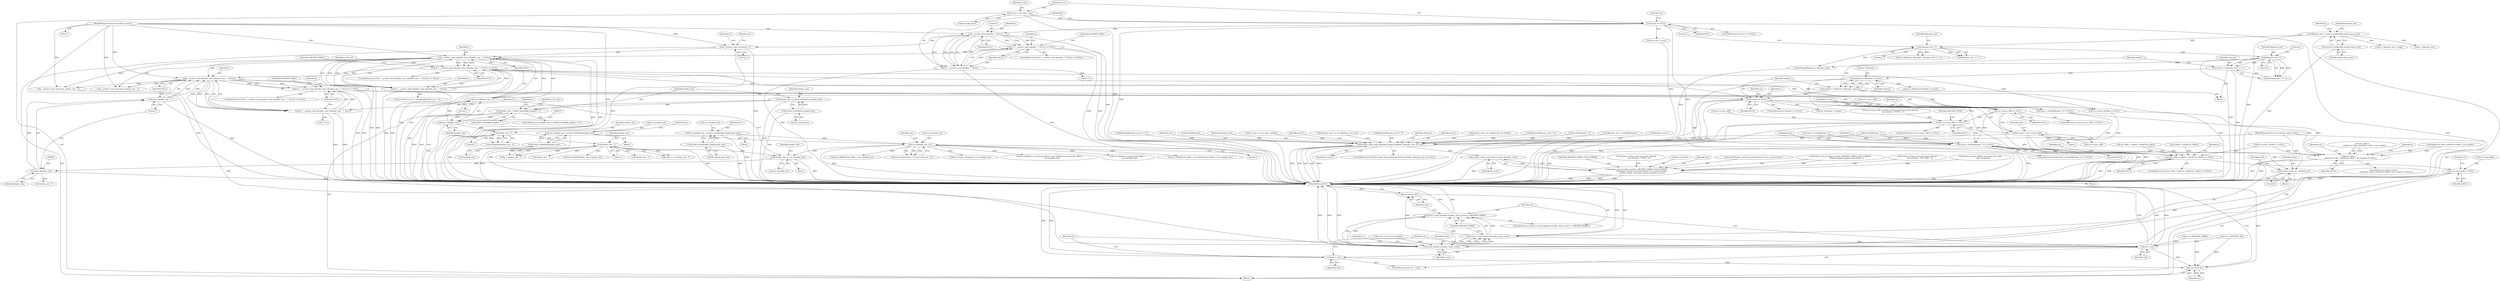digraph "0_libarchive_bfcfe6f04ed20db2504db8a254d1f40a1d84eb28_0@pointer" {
"1001013" [label="(Call,rar->sconv_utf8 == NULL)"];
"1000366" [label="(Call,(h = __archive_read_ahead(a, (size_t)header_size - 7, NULL)) == NULL)"];
"1000367" [label="(Call,h = __archive_read_ahead(a, (size_t)header_size - 7, NULL))"];
"1000369" [label="(Call,__archive_read_ahead(a, (size_t)header_size - 7, NULL))"];
"1000253" [label="(Call,__archive_read_consume(a, 7))"];
"1000192" [label="(Call,__archive_read_ahead(a, 7, NULL))"];
"1000118" [label="(MethodParameterIn,struct archive_read *a)"];
"1000159" [label="(Call,sconv == NULL)"];
"1000153" [label="(Call,sconv = rar->opt_sconv)"];
"1000371" [label="(Call,(size_t)header_size - 7)"];
"1000372" [label="(Call,(size_t)header_size)"];
"1000223" [label="(Call,header_size < (int64_t)sizeof(file_header) + 7)"];
"1000216" [label="(Call,header_size = archive_le16dec(rar_header.size))"];
"1000218" [label="(Call,archive_le16dec(rar_header.size))"];
"1000189" [label="(Call,(h = __archive_read_ahead(a, 7, NULL)) == NULL)"];
"1000190" [label="(Call,h = __archive_read_ahead(a, 7, NULL))"];
"1000672" [label="(Call,newptr == NULL)"];
"1000664" [label="(Call,newptr = realloc(rar->filename, newsize))"];
"1000666" [label="(Call,realloc(rar->filename, newsize))"];
"1000657" [label="(Call,newsize = filename_size * 2 + 2)"];
"1000660" [label="(Call,filename_size * 2)"];
"1000650" [label="(Call,filename_size * 2)"];
"1000622" [label="(Call,filename_size = archive_le16dec(file_header.name_size))"];
"1000624" [label="(Call,archive_le16dec(file_header.name_size))"];
"1000595" [label="(Call,(h = __archive_read_ahead(a, (size_t)header_size - 7, NULL)) == NULL)"];
"1000596" [label="(Call,h = __archive_read_ahead(a, (size_t)header_size - 7, NULL))"];
"1000598" [label="(Call,__archive_read_ahead(a, (size_t)header_size - 7, NULL))"];
"1000600" [label="(Call,(size_t)header_size - 7)"];
"1000601" [label="(Call,(size_t)header_size)"];
"1000589" [label="(Call,header_size += rar->packed_size)"];
"1000549" [label="(Call,rar->packed_size < 0)"];
"1000515" [label="(Call,rar->packed_size = archive_le64dec(&packed_size))"];
"1000519" [label="(Call,archive_le64dec(&packed_size))"];
"1000531" [label="(Call,rar->packed_size = archive_le32dec(file_header.pack_size))"];
"1000535" [label="(Call,archive_le32dec(file_header.pack_size))"];
"1000416" [label="(Call,header_size - 7)"];
"1000387" [label="(Call,header_size - 7)"];
"1001031" [label="(Call,rar->sconv_utf8 == NULL)"];
"1001038" [label="(Call,fn_sconv = rar->sconv_utf8)"];
"1001674" [label="(Call,archive_entry_copy_pathname_l(entry, filename, filename_size, fn_sconv))"];
"1001701" [label="(Call,archive_string_conversion_charset_name(fn_sconv))"];
"1001694" [label="(Call,archive_set_error(&a->archive, ARCHIVE_ERRNO_FILE_FORMAT,\n                      \"Pathname cannot be converted from %s to current locale.\",\n                      archive_string_conversion_charset_name(fn_sconv)))"];
"1001720" [label="(Call,archive_entry_set_size(entry, 0))"];
"1001727" [label="(Call,read_symlink_stored(a, entry, sconv))"];
"1001724" [label="(Call,(ret2 = read_symlink_stored(a, entry, sconv)) < (ARCHIVE_WARN))"];
"1001725" [label="(Call,ret2 = read_symlink_stored(a, entry, sconv))"];
"1001732" [label="(Return,return ret2;)"];
"1001735" [label="(Call,ret > ret2)"];
"1001738" [label="(Call,ret = ret2)"];
"1001752" [label="(Return,return ret;)"];
"1001044" [label="(Call,(strp = strchr(filename, '\\')) != NULL)"];
"1001124" [label="(Call,(rar->dbo =\n        realloc(rar->dbo, sizeof(*rar->dbo) * rar->nodes)) == NULL)"];
"1001289" [label="(Call,(rar->dbo = calloc(1, sizeof(*rar->dbo))) == NULL)"];
"1001595" [label="(Call,rar->unp_buffer = NULL)"];
"1000519" [label="(Call,archive_le64dec(&packed_size))"];
"1000953" [label="(Call,rar->sconv_utf16be == NULL)"];
"1000666" [label="(Call,realloc(rar->filename, newsize))"];
"1001737" [label="(Identifier,ret2)"];
"1000195" [label="(Identifier,NULL)"];
"1001147" [label="(Identifier,a)"];
"1000600" [label="(Call,(size_t)header_size - 7)"];
"1000622" [label="(Call,filename_size = archive_le16dec(file_header.name_size))"];
"1000414" [label="(Call,p + header_size - 7)"];
"1001306" [label="(Identifier,a)"];
"1000225" [label="(Call,(int64_t)sizeof(file_header) + 7)"];
"1000382" [label="(Call,crc32(crc32_val, h, (unsigned)(header_size - 7)))"];
"1001103" [label="(Call,header_size - 7)"];
"1001602" [label="(Identifier,rar)"];
"1000649" [label="(Call,filename_size * 2 + 2)"];
"1000604" [label="(Literal,7)"];
"1001067" [label="(Call,strchr(filename, '\\'))"];
"1000717" [label="(Call,filename_size != strlen(filename))"];
"1000659" [label="(Call,filename_size * 2 + 2)"];
"1000653" [label="(Literal,2)"];
"1001044" [label="(Call,(strp = strchr(filename, '\\')) != NULL)"];
"1000196" [label="(Identifier,NULL)"];
"1000665" [label="(Identifier,newptr)"];
"1000242" [label="(Identifier,crc32_val)"];
"1000194" [label="(Literal,7)"];
"1000219" [label="(Call,rar_header.size)"];
"1000198" [label="(Identifier,ARCHIVE_FATAL)"];
"1000580" [label="(Block,)"];
"1001739" [label="(Identifier,ret)"];
"1000624" [label="(Call,archive_le16dec(file_header.name_size))"];
"1000260" [label="(Identifier,rar)"];
"1001039" [label="(Identifier,fn_sconv)"];
"1000603" [label="(Identifier,header_size)"];
"1000524" [label="(Identifier,rar)"];
"1000417" [label="(Identifier,header_size)"];
"1000388" [label="(Identifier,header_size)"];
"1001703" [label="(Call,ret = (ARCHIVE_WARN))"];
"1000253" [label="(Call,__archive_read_consume(a, 7))"];
"1000188" [label="(ControlStructure,if ((h = __archive_read_ahead(a, 7, NULL)) == NULL))"];
"1001050" [label="(Identifier,NULL)"];
"1000596" [label="(Call,h = __archive_read_ahead(a, (size_t)header_size - 7, NULL))"];
"1000654" [label="(Block,)"];
"1000377" [label="(Identifier,NULL)"];
"1000154" [label="(Identifier,sconv)"];
"1000224" [label="(Identifier,header_size)"];
"1001674" [label="(Call,archive_entry_copy_pathname_l(entry, filename, filename_size, fn_sconv))"];
"1000700" [label="(Call,memcpy(filename, p, filename_size))"];
"1000368" [label="(Identifier,h)"];
"1000387" [label="(Call,header_size - 7)"];
"1000549" [label="(Call,rar->packed_size < 0)"];
"1000367" [label="(Call,h = __archive_read_ahead(a, (size_t)header_size - 7, NULL))"];
"1000530" [label="(Block,)"];
"1000595" [label="(Call,(h = __archive_read_ahead(a, (size_t)header_size - 7, NULL)) == NULL)"];
"1000594" [label="(ControlStructure,if ((h = __archive_read_ahead(a, (size_t)header_size - 7, NULL)) == NULL))"];
"1001031" [label="(Call,rar->sconv_utf8 == NULL)"];
"1001720" [label="(Call,archive_entry_set_size(entry, 0))"];
"1000222" [label="(ControlStructure,if (header_size < (int64_t)sizeof(file_header) + 7))"];
"1001030" [label="(ControlStructure,if (rar->sconv_utf8 == NULL))"];
"1001740" [label="(Identifier,ret2)"];
"1001129" [label="(Call,realloc(rar->dbo, sizeof(*rar->dbo) * rar->nodes))"];
"1000121" [label="(Block,)"];
"1000193" [label="(Identifier,a)"];
"1000651" [label="(Identifier,filename_size)"];
"1001694" [label="(Call,archive_set_error(&a->archive, ARCHIVE_ERRNO_FILE_FORMAT,\n                      \"Pathname cannot be converted from %s to current locale.\",\n                      archive_string_conversion_charset_name(fn_sconv)))"];
"1001699" [label="(Identifier,ARCHIVE_ERRNO_FILE_FORMAT)"];
"1001019" [label="(Call,rar->sconv_utf8 = archive_string_conversion_from_charset(\n           &a->archive, \"UTF-8\", 1))"];
"1000687" [label="(Identifier,rar)"];
"1000616" [label="(Call,header_size - 7)"];
"1001754" [label="(MethodReturn,RET)"];
"1000520" [label="(Call,&packed_size)"];
"1000216" [label="(Call,header_size = archive_le16dec(rar_header.size))"];
"1000944" [label="(Call,filename_size++)"];
"1001735" [label="(Call,ret > ret2)"];
"1000664" [label="(Call,newptr = realloc(rar->filename, newsize))"];
"1000516" [label="(Call,rar->packed_size)"];
"1000372" [label="(Call,(size_t)header_size)"];
"1000690" [label="(Call,rar->filename_allocated = newsize)"];
"1000623" [label="(Identifier,filename_size)"];
"1000536" [label="(Call,file_header.pack_size)"];
"1001678" [label="(Identifier,fn_sconv)"];
"1000941" [label="(Call,filename[filename_size++] = '\0')"];
"1000673" [label="(Identifier,newptr)"];
"1001710" [label="(Identifier,rar)"];
"1000375" [label="(Literal,7)"];
"1001037" [label="(Identifier,ARCHIVE_FATAL)"];
"1001433" [label="(Call,rar->dbo[0].start_offset + rar->packed_size)"];
"1000532" [label="(Call,rar->packed_size)"];
"1000743" [label="(Call,strlen(filename))"];
"1000161" [label="(Identifier,NULL)"];
"1001599" [label="(Identifier,NULL)"];
"1001677" [label="(Identifier,filename_size)"];
"1001722" [label="(Literal,0)"];
"1001043" [label="(ControlStructure,while ((strp = strchr(filename, '\\')) != NULL))"];
"1001064" [label="(Call,(strp = strchr(filename, '\\')) != NULL)"];
"1000548" [label="(Call,rar->packed_size < 0 || rar->unp_size < 0)"];
"1000652" [label="(Literal,2)"];
"1000531" [label="(Call,rar->packed_size = archive_le32dec(file_header.pack_size))"];
"1000606" [label="(Identifier,NULL)"];
"1000370" [label="(Identifier,a)"];
"1001053" [label="(Identifier,strp)"];
"1001023" [label="(Call,archive_string_conversion_from_charset(\n           &a->archive, \"UTF-8\", 1))"];
"1000374" [label="(Identifier,header_size)"];
"1000978" [label="(Call,fn_sconv = rar->sconv_utf16be)"];
"1001734" [label="(ControlStructure,if (ret > ret2))"];
"1000155" [label="(Call,rar->opt_sconv)"];
"1001021" [label="(Identifier,rar)"];
"1000484" [label="(Block,)"];
"1000191" [label="(Identifier,h)"];
"1001142" [label="(Identifier,NULL)"];
"1001682" [label="(Identifier,errno)"];
"1000685" [label="(Call,rar->filename = newptr)"];
"1000608" [label="(Identifier,ARCHIVE_FATAL)"];
"1000192" [label="(Call,__archive_read_ahead(a, 7, NULL))"];
"1001695" [label="(Call,&a->archive)"];
"1001724" [label="(Call,(ret2 = read_symlink_stored(a, entry, sconv)) < (ARCHIVE_WARN))"];
"1000650" [label="(Call,filename_size * 2)"];
"1001288" [label="(ControlStructure,if ((rar->dbo = calloc(1, sizeof(*rar->dbo))) == NULL))"];
"1000597" [label="(Identifier,h)"];
"1001312" [label="(Call,rar->dbo[0].header_size = header_size)"];
"1001721" [label="(Identifier,entry)"];
"1000153" [label="(Call,sconv = rar->opt_sconv)"];
"1001013" [label="(Call,rar->sconv_utf8 == NULL)"];
"1000661" [label="(Identifier,filename_size)"];
"1000663" [label="(Literal,2)"];
"1000971" [label="(Call,rar->sconv_utf16be == NULL)"];
"1000667" [label="(Call,rar->filename)"];
"1000418" [label="(Literal,7)"];
"1000569" [label="(Call,rar->bytes_remaining = rar->packed_size)"];
"1001704" [label="(Identifier,ret)"];
"1000158" [label="(ControlStructure,if (sconv == NULL))"];
"1001738" [label="(Call,ret = ret2)"];
"1001723" [label="(ControlStructure,if ((ret2 = read_symlink_stored(a, entry, sconv)) < (ARCHIVE_WARN)))"];
"1001101" [label="(Call,__archive_read_consume(a, header_size - 7))"];
"1000218" [label="(Call,archive_le16dec(rar_header.size))"];
"1001017" [label="(Identifier,NULL)"];
"1000672" [label="(Call,newptr == NULL)"];
"1000140" [label="(Call,ret = (ARCHIVE_OK))"];
"1000365" [label="(ControlStructure,if ((h = __archive_read_ahead(a, (size_t)header_size - 7, NULL)) == NULL))"];
"1000645" [label="(Call,rar->filename_allocated < filename_size * 2 + 2)"];
"1000629" [label="(Call,p + filename_size > endp)"];
"1000371" [label="(Call,(size_t)header_size - 7)"];
"1000235" [label="(Identifier,a)"];
"1001700" [label="(Literal,\"Pathname cannot be converted from %s to current locale.\")"];
"1001409" [label="(Call,header_size - 7)"];
"1000118" [label="(MethodParameterIn,struct archive_read *a)"];
"1001157" [label="(Identifier,rar)"];
"1001730" [label="(Identifier,sconv)"];
"1000376" [label="(Identifier,NULL)"];
"1001728" [label="(Identifier,a)"];
"1000200" [label="(Identifier,p)"];
"1001731" [label="(Identifier,ARCHIVE_WARN)"];
"1001216" [label="(Call,rar->dbo[rar->cursor].end_offset = rar->dbo[rar->cursor].start_offset +\n        rar->packed_size)"];
"1000662" [label="(Literal,2)"];
"1000630" [label="(Call,p + filename_size)"];
"1000369" [label="(Call,__archive_read_ahead(a, (size_t)header_size - 7, NULL))"];
"1001045" [label="(Call,strp = strchr(filename, '\\'))"];
"1000119" [label="(MethodParameterIn,struct archive_entry *entry)"];
"1001595" [label="(Call,rar->unp_buffer = NULL)"];
"1000471" [label="(Call,archive_set_error(&a->archive, ARCHIVE_ERRNO_FILE_FORMAT,\n                      \"RAR encryption support unavailable.\"))"];
"1001084" [label="(Call,filename_size == rar->filename_save_size)"];
"1001226" [label="(Call,rar->dbo[rar->cursor].start_offset +\n        rar->packed_size)"];
"1000166" [label="(Identifier,rar)"];
"1000625" [label="(Call,file_header.name_size)"];
"1000601" [label="(Call,(size_t)header_size)"];
"1000631" [label="(Identifier,p)"];
"1001736" [label="(Identifier,ret)"];
"1000389" [label="(Literal,7)"];
"1000190" [label="(Call,h = __archive_read_ahead(a, 7, NULL))"];
"1000947" [label="(Call,filename[filename_size] = '\0')"];
"1000416" [label="(Call,header_size - 7)"];
"1001425" [label="(Call,rar->dbo[0].end_offset = rar->dbo[0].start_offset + rar->packed_size)"];
"1001046" [label="(Identifier,strp)"];
"1001679" [label="(Block,)"];
"1001056" [label="(Identifier,p)"];
"1001407" [label="(Call,__archive_read_consume(a, header_size - 7))"];
"1000379" [label="(Identifier,ARCHIVE_FATAL)"];
"1001714" [label="(Block,)"];
"1000160" [label="(Identifier,sconv)"];
"1001732" [label="(Return,return ret2;)"];
"1000223" [label="(Call,header_size < (int64_t)sizeof(file_header) + 7)"];
"1001124" [label="(Call,(rar->dbo =\n        realloc(rar->dbo, sizeof(*rar->dbo) * rar->nodes)) == NULL)"];
"1000381" [label="(Identifier,crc32_val)"];
"1000590" [label="(Identifier,header_size)"];
"1001752" [label="(Return,return ret;)"];
"1000674" [label="(Identifier,NULL)"];
"1001753" [label="(Identifier,ret)"];
"1000556" [label="(Identifier,rar)"];
"1000963" [label="(Call,archive_string_conversion_from_charset(\n           &a->archive, \"UTF-16BE\", 1))"];
"1001038" [label="(Call,fn_sconv = rar->sconv_utf8)"];
"1000541" [label="(Identifier,rar)"];
"1000670" [label="(Identifier,newsize)"];
"1001676" [label="(Identifier,filename)"];
"1001733" [label="(Identifier,ret2)"];
"1001675" [label="(Identifier,entry)"];
"1001289" [label="(Call,(rar->dbo = calloc(1, sizeof(*rar->dbo))) == NULL)"];
"1000610" [label="(Identifier,p)"];
"1001125" [label="(Call,rar->dbo =\n        realloc(rar->dbo, sizeof(*rar->dbo) * rar->nodes))"];
"1001040" [label="(Call,rar->sconv_utf8)"];
"1000183" [label="(Call,sconv = rar->sconv_default)"];
"1000589" [label="(Call,header_size += rar->packed_size)"];
"1000255" [label="(Literal,7)"];
"1000535" [label="(Call,archive_le32dec(file_header.pack_size))"];
"1000671" [label="(ControlStructure,if (newptr == NULL))"];
"1001702" [label="(Identifier,fn_sconv)"];
"1001729" [label="(Identifier,entry)"];
"1001011" [label="(Block,)"];
"1001316" [label="(Identifier,rar)"];
"1000657" [label="(Call,newsize = filename_size * 2 + 2)"];
"1000553" [label="(Literal,0)"];
"1001014" [label="(Call,rar->sconv_utf8)"];
"1000515" [label="(Call,rar->packed_size = archive_le64dec(&packed_size))"];
"1000412" [label="(Call,endp = p + header_size - 7)"];
"1000550" [label="(Call,rar->packed_size)"];
"1001047" [label="(Call,strchr(filename, '\\'))"];
"1001744" [label="(Identifier,rar)"];
"1001123" [label="(ControlStructure,if ((rar->dbo =\n        realloc(rar->dbo, sizeof(*rar->dbo) * rar->nodes)) == NULL))"];
"1000598" [label="(Call,__archive_read_ahead(a, (size_t)header_size - 7, NULL))"];
"1001725" [label="(Call,ret2 = read_symlink_stored(a, entry, sconv))"];
"1001035" [label="(Identifier,NULL)"];
"1000199" [label="(Call,p = h)"];
"1001290" [label="(Call,rar->dbo = calloc(1, sizeof(*rar->dbo)))"];
"1001294" [label="(Call,calloc(1, sizeof(*rar->dbo)))"];
"1000605" [label="(Identifier,NULL)"];
"1000609" [label="(Call,p = h)"];
"1000658" [label="(Identifier,newsize)"];
"1001012" [label="(ControlStructure,if (rar->sconv_utf8 == NULL))"];
"1001301" [label="(Identifier,NULL)"];
"1001596" [label="(Call,rar->unp_buffer)"];
"1001727" [label="(Call,read_symlink_stored(a, entry, sconv))"];
"1000679" [label="(Identifier,a)"];
"1000660" [label="(Call,filename_size * 2)"];
"1000599" [label="(Identifier,a)"];
"1000591" [label="(Call,rar->packed_size)"];
"1000159" [label="(Call,sconv == NULL)"];
"1001668" [label="(Call,archive_entry_set_mode(entry, rar->mode))"];
"1000217" [label="(Identifier,header_size)"];
"1001032" [label="(Call,rar->sconv_utf8)"];
"1000704" [label="(Call,filename[filename_size] = '\0')"];
"1000366" [label="(Call,(h = __archive_read_ahead(a, (size_t)header_size - 7, NULL)) == NULL)"];
"1000254" [label="(Identifier,a)"];
"1001060" [label="(Call,fn_sconv = sconv)"];
"1000189" [label="(Call,(h = __archive_read_ahead(a, 7, NULL)) == NULL)"];
"1000385" [label="(Call,(unsigned)(header_size - 7))"];
"1000173" [label="(Call,archive_string_default_conversion_for_read(\n            &(a->archive)))"];
"1001701" [label="(Call,archive_string_conversion_charset_name(fn_sconv))"];
"1001726" [label="(Identifier,ret2)"];
"1001673" [label="(ControlStructure,if (archive_entry_copy_pathname_l(entry, filename, filename_size, fn_sconv)))"];
"1001013" -> "1001012"  [label="AST: "];
"1001013" -> "1001017"  [label="CFG: "];
"1001014" -> "1001013"  [label="AST: "];
"1001017" -> "1001013"  [label="AST: "];
"1001021" -> "1001013"  [label="CFG: "];
"1001039" -> "1001013"  [label="CFG: "];
"1001013" -> "1001754"  [label="DDG: "];
"1000366" -> "1001013"  [label="DDG: "];
"1000672" -> "1001013"  [label="DDG: "];
"1000595" -> "1001013"  [label="DDG: "];
"1001013" -> "1001031"  [label="DDG: "];
"1001013" -> "1001038"  [label="DDG: "];
"1001013" -> "1001044"  [label="DDG: "];
"1000366" -> "1000365"  [label="AST: "];
"1000366" -> "1000377"  [label="CFG: "];
"1000367" -> "1000366"  [label="AST: "];
"1000377" -> "1000366"  [label="AST: "];
"1000379" -> "1000366"  [label="CFG: "];
"1000381" -> "1000366"  [label="CFG: "];
"1000366" -> "1001754"  [label="DDG: "];
"1000366" -> "1001754"  [label="DDG: "];
"1000367" -> "1000366"  [label="DDG: "];
"1000369" -> "1000366"  [label="DDG: "];
"1000369" -> "1000366"  [label="DDG: "];
"1000369" -> "1000366"  [label="DDG: "];
"1000366" -> "1000598"  [label="DDG: "];
"1000366" -> "1000672"  [label="DDG: "];
"1000366" -> "1000953"  [label="DDG: "];
"1000366" -> "1001064"  [label="DDG: "];
"1000367" -> "1000369"  [label="CFG: "];
"1000368" -> "1000367"  [label="AST: "];
"1000369" -> "1000367"  [label="AST: "];
"1000377" -> "1000367"  [label="CFG: "];
"1000367" -> "1001754"  [label="DDG: "];
"1000367" -> "1001754"  [label="DDG: "];
"1000369" -> "1000367"  [label="DDG: "];
"1000369" -> "1000367"  [label="DDG: "];
"1000369" -> "1000367"  [label="DDG: "];
"1000367" -> "1000382"  [label="DDG: "];
"1000369" -> "1000376"  [label="CFG: "];
"1000370" -> "1000369"  [label="AST: "];
"1000371" -> "1000369"  [label="AST: "];
"1000376" -> "1000369"  [label="AST: "];
"1000369" -> "1001754"  [label="DDG: "];
"1000369" -> "1001754"  [label="DDG: "];
"1000253" -> "1000369"  [label="DDG: "];
"1000118" -> "1000369"  [label="DDG: "];
"1000371" -> "1000369"  [label="DDG: "];
"1000371" -> "1000369"  [label="DDG: "];
"1000189" -> "1000369"  [label="DDG: "];
"1000369" -> "1000598"  [label="DDG: "];
"1000369" -> "1001101"  [label="DDG: "];
"1000369" -> "1001407"  [label="DDG: "];
"1000253" -> "1000121"  [label="AST: "];
"1000253" -> "1000255"  [label="CFG: "];
"1000254" -> "1000253"  [label="AST: "];
"1000255" -> "1000253"  [label="AST: "];
"1000260" -> "1000253"  [label="CFG: "];
"1000253" -> "1001754"  [label="DDG: "];
"1000253" -> "1001754"  [label="DDG: "];
"1000192" -> "1000253"  [label="DDG: "];
"1000118" -> "1000253"  [label="DDG: "];
"1000192" -> "1000190"  [label="AST: "];
"1000192" -> "1000195"  [label="CFG: "];
"1000193" -> "1000192"  [label="AST: "];
"1000194" -> "1000192"  [label="AST: "];
"1000195" -> "1000192"  [label="AST: "];
"1000190" -> "1000192"  [label="CFG: "];
"1000192" -> "1001754"  [label="DDG: "];
"1000192" -> "1000189"  [label="DDG: "];
"1000192" -> "1000189"  [label="DDG: "];
"1000192" -> "1000189"  [label="DDG: "];
"1000192" -> "1000190"  [label="DDG: "];
"1000192" -> "1000190"  [label="DDG: "];
"1000192" -> "1000190"  [label="DDG: "];
"1000118" -> "1000192"  [label="DDG: "];
"1000159" -> "1000192"  [label="DDG: "];
"1000118" -> "1000117"  [label="AST: "];
"1000118" -> "1001754"  [label="DDG: "];
"1000118" -> "1000598"  [label="DDG: "];
"1000118" -> "1001101"  [label="DDG: "];
"1000118" -> "1001407"  [label="DDG: "];
"1000118" -> "1001727"  [label="DDG: "];
"1000159" -> "1000158"  [label="AST: "];
"1000159" -> "1000161"  [label="CFG: "];
"1000160" -> "1000159"  [label="AST: "];
"1000161" -> "1000159"  [label="AST: "];
"1000166" -> "1000159"  [label="CFG: "];
"1000191" -> "1000159"  [label="CFG: "];
"1000159" -> "1001754"  [label="DDG: "];
"1000159" -> "1001754"  [label="DDG: "];
"1000153" -> "1000159"  [label="DDG: "];
"1000159" -> "1001060"  [label="DDG: "];
"1000159" -> "1001727"  [label="DDG: "];
"1000153" -> "1000121"  [label="AST: "];
"1000153" -> "1000155"  [label="CFG: "];
"1000154" -> "1000153"  [label="AST: "];
"1000155" -> "1000153"  [label="AST: "];
"1000160" -> "1000153"  [label="CFG: "];
"1000153" -> "1001754"  [label="DDG: "];
"1000371" -> "1000375"  [label="CFG: "];
"1000372" -> "1000371"  [label="AST: "];
"1000375" -> "1000371"  [label="AST: "];
"1000376" -> "1000371"  [label="CFG: "];
"1000371" -> "1001754"  [label="DDG: "];
"1000372" -> "1000371"  [label="DDG: "];
"1000372" -> "1000374"  [label="CFG: "];
"1000373" -> "1000372"  [label="AST: "];
"1000374" -> "1000372"  [label="AST: "];
"1000375" -> "1000372"  [label="CFG: "];
"1000372" -> "1001754"  [label="DDG: "];
"1000223" -> "1000372"  [label="DDG: "];
"1000372" -> "1000387"  [label="DDG: "];
"1000223" -> "1000222"  [label="AST: "];
"1000223" -> "1000225"  [label="CFG: "];
"1000224" -> "1000223"  [label="AST: "];
"1000225" -> "1000223"  [label="AST: "];
"1000235" -> "1000223"  [label="CFG: "];
"1000242" -> "1000223"  [label="CFG: "];
"1000223" -> "1001754"  [label="DDG: "];
"1000223" -> "1001754"  [label="DDG: "];
"1000223" -> "1001754"  [label="DDG: "];
"1000216" -> "1000223"  [label="DDG: "];
"1000216" -> "1000121"  [label="AST: "];
"1000216" -> "1000218"  [label="CFG: "];
"1000217" -> "1000216"  [label="AST: "];
"1000218" -> "1000216"  [label="AST: "];
"1000224" -> "1000216"  [label="CFG: "];
"1000216" -> "1001754"  [label="DDG: "];
"1000218" -> "1000216"  [label="DDG: "];
"1000218" -> "1000219"  [label="CFG: "];
"1000219" -> "1000218"  [label="AST: "];
"1000218" -> "1001754"  [label="DDG: "];
"1000189" -> "1000188"  [label="AST: "];
"1000189" -> "1000196"  [label="CFG: "];
"1000190" -> "1000189"  [label="AST: "];
"1000196" -> "1000189"  [label="AST: "];
"1000198" -> "1000189"  [label="CFG: "];
"1000200" -> "1000189"  [label="CFG: "];
"1000189" -> "1001754"  [label="DDG: "];
"1000189" -> "1001754"  [label="DDG: "];
"1000190" -> "1000189"  [label="DDG: "];
"1000191" -> "1000190"  [label="AST: "];
"1000196" -> "1000190"  [label="CFG: "];
"1000190" -> "1001754"  [label="DDG: "];
"1000190" -> "1001754"  [label="DDG: "];
"1000190" -> "1000199"  [label="DDG: "];
"1000672" -> "1000671"  [label="AST: "];
"1000672" -> "1000674"  [label="CFG: "];
"1000673" -> "1000672"  [label="AST: "];
"1000674" -> "1000672"  [label="AST: "];
"1000679" -> "1000672"  [label="CFG: "];
"1000687" -> "1000672"  [label="CFG: "];
"1000672" -> "1001754"  [label="DDG: "];
"1000672" -> "1001754"  [label="DDG: "];
"1000672" -> "1001754"  [label="DDG: "];
"1000664" -> "1000672"  [label="DDG: "];
"1000595" -> "1000672"  [label="DDG: "];
"1000672" -> "1000685"  [label="DDG: "];
"1000672" -> "1000953"  [label="DDG: "];
"1000672" -> "1001064"  [label="DDG: "];
"1000664" -> "1000654"  [label="AST: "];
"1000664" -> "1000666"  [label="CFG: "];
"1000665" -> "1000664"  [label="AST: "];
"1000666" -> "1000664"  [label="AST: "];
"1000673" -> "1000664"  [label="CFG: "];
"1000664" -> "1001754"  [label="DDG: "];
"1000666" -> "1000664"  [label="DDG: "];
"1000666" -> "1000664"  [label="DDG: "];
"1000666" -> "1000670"  [label="CFG: "];
"1000667" -> "1000666"  [label="AST: "];
"1000670" -> "1000666"  [label="AST: "];
"1000666" -> "1001754"  [label="DDG: "];
"1000666" -> "1001754"  [label="DDG: "];
"1000657" -> "1000666"  [label="DDG: "];
"1000666" -> "1000690"  [label="DDG: "];
"1000657" -> "1000654"  [label="AST: "];
"1000657" -> "1000659"  [label="CFG: "];
"1000658" -> "1000657"  [label="AST: "];
"1000659" -> "1000657"  [label="AST: "];
"1000665" -> "1000657"  [label="CFG: "];
"1000657" -> "1001754"  [label="DDG: "];
"1000660" -> "1000657"  [label="DDG: "];
"1000660" -> "1000657"  [label="DDG: "];
"1000660" -> "1000659"  [label="AST: "];
"1000660" -> "1000662"  [label="CFG: "];
"1000661" -> "1000660"  [label="AST: "];
"1000662" -> "1000660"  [label="AST: "];
"1000663" -> "1000660"  [label="CFG: "];
"1000660" -> "1001754"  [label="DDG: "];
"1000660" -> "1000659"  [label="DDG: "];
"1000660" -> "1000659"  [label="DDG: "];
"1000650" -> "1000660"  [label="DDG: "];
"1000660" -> "1000700"  [label="DDG: "];
"1000650" -> "1000649"  [label="AST: "];
"1000650" -> "1000652"  [label="CFG: "];
"1000651" -> "1000650"  [label="AST: "];
"1000652" -> "1000650"  [label="AST: "];
"1000653" -> "1000650"  [label="CFG: "];
"1000650" -> "1000645"  [label="DDG: "];
"1000650" -> "1000645"  [label="DDG: "];
"1000650" -> "1000649"  [label="DDG: "];
"1000650" -> "1000649"  [label="DDG: "];
"1000622" -> "1000650"  [label="DDG: "];
"1000650" -> "1000700"  [label="DDG: "];
"1000622" -> "1000121"  [label="AST: "];
"1000622" -> "1000624"  [label="CFG: "];
"1000623" -> "1000622"  [label="AST: "];
"1000624" -> "1000622"  [label="AST: "];
"1000631" -> "1000622"  [label="CFG: "];
"1000622" -> "1001754"  [label="DDG: "];
"1000624" -> "1000622"  [label="DDG: "];
"1000622" -> "1000629"  [label="DDG: "];
"1000622" -> "1000630"  [label="DDG: "];
"1000624" -> "1000625"  [label="CFG: "];
"1000625" -> "1000624"  [label="AST: "];
"1000624" -> "1001754"  [label="DDG: "];
"1000595" -> "1000594"  [label="AST: "];
"1000595" -> "1000606"  [label="CFG: "];
"1000596" -> "1000595"  [label="AST: "];
"1000606" -> "1000595"  [label="AST: "];
"1000608" -> "1000595"  [label="CFG: "];
"1000610" -> "1000595"  [label="CFG: "];
"1000595" -> "1001754"  [label="DDG: "];
"1000595" -> "1001754"  [label="DDG: "];
"1000596" -> "1000595"  [label="DDG: "];
"1000598" -> "1000595"  [label="DDG: "];
"1000598" -> "1000595"  [label="DDG: "];
"1000598" -> "1000595"  [label="DDG: "];
"1000595" -> "1000953"  [label="DDG: "];
"1000595" -> "1001064"  [label="DDG: "];
"1000596" -> "1000598"  [label="CFG: "];
"1000597" -> "1000596"  [label="AST: "];
"1000598" -> "1000596"  [label="AST: "];
"1000606" -> "1000596"  [label="CFG: "];
"1000596" -> "1001754"  [label="DDG: "];
"1000596" -> "1001754"  [label="DDG: "];
"1000598" -> "1000596"  [label="DDG: "];
"1000598" -> "1000596"  [label="DDG: "];
"1000598" -> "1000596"  [label="DDG: "];
"1000596" -> "1000609"  [label="DDG: "];
"1000598" -> "1000605"  [label="CFG: "];
"1000599" -> "1000598"  [label="AST: "];
"1000600" -> "1000598"  [label="AST: "];
"1000605" -> "1000598"  [label="AST: "];
"1000598" -> "1001754"  [label="DDG: "];
"1000598" -> "1001754"  [label="DDG: "];
"1000600" -> "1000598"  [label="DDG: "];
"1000600" -> "1000598"  [label="DDG: "];
"1000598" -> "1001101"  [label="DDG: "];
"1000598" -> "1001407"  [label="DDG: "];
"1000600" -> "1000604"  [label="CFG: "];
"1000601" -> "1000600"  [label="AST: "];
"1000604" -> "1000600"  [label="AST: "];
"1000605" -> "1000600"  [label="CFG: "];
"1000600" -> "1001754"  [label="DDG: "];
"1000601" -> "1000600"  [label="DDG: "];
"1000601" -> "1000603"  [label="CFG: "];
"1000602" -> "1000601"  [label="AST: "];
"1000603" -> "1000601"  [label="AST: "];
"1000604" -> "1000601"  [label="CFG: "];
"1000601" -> "1001754"  [label="DDG: "];
"1000589" -> "1000601"  [label="DDG: "];
"1000601" -> "1000616"  [label="DDG: "];
"1000589" -> "1000580"  [label="AST: "];
"1000589" -> "1000591"  [label="CFG: "];
"1000590" -> "1000589"  [label="AST: "];
"1000591" -> "1000589"  [label="AST: "];
"1000597" -> "1000589"  [label="CFG: "];
"1000589" -> "1001754"  [label="DDG: "];
"1000549" -> "1000589"  [label="DDG: "];
"1000416" -> "1000589"  [label="DDG: "];
"1000549" -> "1000548"  [label="AST: "];
"1000549" -> "1000553"  [label="CFG: "];
"1000550" -> "1000549"  [label="AST: "];
"1000553" -> "1000549"  [label="AST: "];
"1000556" -> "1000549"  [label="CFG: "];
"1000548" -> "1000549"  [label="CFG: "];
"1000549" -> "1001754"  [label="DDG: "];
"1000549" -> "1000548"  [label="DDG: "];
"1000549" -> "1000548"  [label="DDG: "];
"1000515" -> "1000549"  [label="DDG: "];
"1000531" -> "1000549"  [label="DDG: "];
"1000549" -> "1000569"  [label="DDG: "];
"1000549" -> "1001216"  [label="DDG: "];
"1000549" -> "1001226"  [label="DDG: "];
"1000549" -> "1001425"  [label="DDG: "];
"1000549" -> "1001433"  [label="DDG: "];
"1000515" -> "1000484"  [label="AST: "];
"1000515" -> "1000519"  [label="CFG: "];
"1000516" -> "1000515"  [label="AST: "];
"1000519" -> "1000515"  [label="AST: "];
"1000524" -> "1000515"  [label="CFG: "];
"1000515" -> "1001754"  [label="DDG: "];
"1000519" -> "1000515"  [label="DDG: "];
"1000519" -> "1000520"  [label="CFG: "];
"1000520" -> "1000519"  [label="AST: "];
"1000519" -> "1001754"  [label="DDG: "];
"1000531" -> "1000530"  [label="AST: "];
"1000531" -> "1000535"  [label="CFG: "];
"1000532" -> "1000531"  [label="AST: "];
"1000535" -> "1000531"  [label="AST: "];
"1000541" -> "1000531"  [label="CFG: "];
"1000531" -> "1001754"  [label="DDG: "];
"1000535" -> "1000531"  [label="DDG: "];
"1000535" -> "1000536"  [label="CFG: "];
"1000536" -> "1000535"  [label="AST: "];
"1000535" -> "1001754"  [label="DDG: "];
"1000416" -> "1000414"  [label="AST: "];
"1000416" -> "1000418"  [label="CFG: "];
"1000417" -> "1000416"  [label="AST: "];
"1000418" -> "1000416"  [label="AST: "];
"1000414" -> "1000416"  [label="CFG: "];
"1000416" -> "1001754"  [label="DDG: "];
"1000416" -> "1000412"  [label="DDG: "];
"1000416" -> "1000412"  [label="DDG: "];
"1000416" -> "1000414"  [label="DDG: "];
"1000416" -> "1000414"  [label="DDG: "];
"1000387" -> "1000416"  [label="DDG: "];
"1000416" -> "1001103"  [label="DDG: "];
"1000416" -> "1001312"  [label="DDG: "];
"1000416" -> "1001409"  [label="DDG: "];
"1000387" -> "1000385"  [label="AST: "];
"1000387" -> "1000389"  [label="CFG: "];
"1000388" -> "1000387"  [label="AST: "];
"1000389" -> "1000387"  [label="AST: "];
"1000385" -> "1000387"  [label="CFG: "];
"1000387" -> "1001754"  [label="DDG: "];
"1000387" -> "1000385"  [label="DDG: "];
"1000387" -> "1000385"  [label="DDG: "];
"1001031" -> "1001030"  [label="AST: "];
"1001031" -> "1001035"  [label="CFG: "];
"1001032" -> "1001031"  [label="AST: "];
"1001035" -> "1001031"  [label="AST: "];
"1001037" -> "1001031"  [label="CFG: "];
"1001039" -> "1001031"  [label="CFG: "];
"1001031" -> "1001754"  [label="DDG: "];
"1001031" -> "1001754"  [label="DDG: "];
"1001031" -> "1001754"  [label="DDG: "];
"1001019" -> "1001031"  [label="DDG: "];
"1001031" -> "1001038"  [label="DDG: "];
"1001031" -> "1001044"  [label="DDG: "];
"1001038" -> "1001011"  [label="AST: "];
"1001038" -> "1001040"  [label="CFG: "];
"1001039" -> "1001038"  [label="AST: "];
"1001040" -> "1001038"  [label="AST: "];
"1001046" -> "1001038"  [label="CFG: "];
"1001038" -> "1001754"  [label="DDG: "];
"1001038" -> "1001754"  [label="DDG: "];
"1001038" -> "1001674"  [label="DDG: "];
"1001674" -> "1001673"  [label="AST: "];
"1001674" -> "1001678"  [label="CFG: "];
"1001675" -> "1001674"  [label="AST: "];
"1001676" -> "1001674"  [label="AST: "];
"1001677" -> "1001674"  [label="AST: "];
"1001678" -> "1001674"  [label="AST: "];
"1001682" -> "1001674"  [label="CFG: "];
"1001710" -> "1001674"  [label="CFG: "];
"1001674" -> "1001754"  [label="DDG: "];
"1001674" -> "1001754"  [label="DDG: "];
"1001674" -> "1001754"  [label="DDG: "];
"1001674" -> "1001754"  [label="DDG: "];
"1001674" -> "1001754"  [label="DDG: "];
"1001668" -> "1001674"  [label="DDG: "];
"1000119" -> "1001674"  [label="DDG: "];
"1000941" -> "1001674"  [label="DDG: "];
"1001047" -> "1001674"  [label="DDG: "];
"1000947" -> "1001674"  [label="DDG: "];
"1000704" -> "1001674"  [label="DDG: "];
"1001067" -> "1001674"  [label="DDG: "];
"1000743" -> "1001674"  [label="DDG: "];
"1000944" -> "1001674"  [label="DDG: "];
"1001084" -> "1001674"  [label="DDG: "];
"1000717" -> "1001674"  [label="DDG: "];
"1000700" -> "1001674"  [label="DDG: "];
"1001060" -> "1001674"  [label="DDG: "];
"1000978" -> "1001674"  [label="DDG: "];
"1001674" -> "1001701"  [label="DDG: "];
"1001674" -> "1001720"  [label="DDG: "];
"1001701" -> "1001694"  [label="AST: "];
"1001701" -> "1001702"  [label="CFG: "];
"1001702" -> "1001701"  [label="AST: "];
"1001694" -> "1001701"  [label="CFG: "];
"1001701" -> "1001754"  [label="DDG: "];
"1001701" -> "1001694"  [label="DDG: "];
"1001694" -> "1001679"  [label="AST: "];
"1001695" -> "1001694"  [label="AST: "];
"1001699" -> "1001694"  [label="AST: "];
"1001700" -> "1001694"  [label="AST: "];
"1001704" -> "1001694"  [label="CFG: "];
"1001694" -> "1001754"  [label="DDG: "];
"1001694" -> "1001754"  [label="DDG: "];
"1001694" -> "1001754"  [label="DDG: "];
"1001694" -> "1001754"  [label="DDG: "];
"1001023" -> "1001694"  [label="DDG: "];
"1000471" -> "1001694"  [label="DDG: "];
"1000471" -> "1001694"  [label="DDG: "];
"1000963" -> "1001694"  [label="DDG: "];
"1000173" -> "1001694"  [label="DDG: "];
"1001720" -> "1001714"  [label="AST: "];
"1001720" -> "1001722"  [label="CFG: "];
"1001721" -> "1001720"  [label="AST: "];
"1001722" -> "1001720"  [label="AST: "];
"1001726" -> "1001720"  [label="CFG: "];
"1001720" -> "1001754"  [label="DDG: "];
"1000119" -> "1001720"  [label="DDG: "];
"1001720" -> "1001727"  [label="DDG: "];
"1001727" -> "1001725"  [label="AST: "];
"1001727" -> "1001730"  [label="CFG: "];
"1001728" -> "1001727"  [label="AST: "];
"1001729" -> "1001727"  [label="AST: "];
"1001730" -> "1001727"  [label="AST: "];
"1001725" -> "1001727"  [label="CFG: "];
"1001727" -> "1001754"  [label="DDG: "];
"1001727" -> "1001754"  [label="DDG: "];
"1001727" -> "1001754"  [label="DDG: "];
"1001727" -> "1001724"  [label="DDG: "];
"1001727" -> "1001724"  [label="DDG: "];
"1001727" -> "1001724"  [label="DDG: "];
"1001727" -> "1001725"  [label="DDG: "];
"1001727" -> "1001725"  [label="DDG: "];
"1001727" -> "1001725"  [label="DDG: "];
"1001407" -> "1001727"  [label="DDG: "];
"1000119" -> "1001727"  [label="DDG: "];
"1000183" -> "1001727"  [label="DDG: "];
"1001724" -> "1001723"  [label="AST: "];
"1001724" -> "1001731"  [label="CFG: "];
"1001725" -> "1001724"  [label="AST: "];
"1001731" -> "1001724"  [label="AST: "];
"1001733" -> "1001724"  [label="CFG: "];
"1001736" -> "1001724"  [label="CFG: "];
"1001724" -> "1001754"  [label="DDG: "];
"1001724" -> "1001754"  [label="DDG: "];
"1001725" -> "1001724"  [label="DDG: "];
"1001726" -> "1001725"  [label="AST: "];
"1001731" -> "1001725"  [label="CFG: "];
"1001725" -> "1001754"  [label="DDG: "];
"1001725" -> "1001754"  [label="DDG: "];
"1001725" -> "1001732"  [label="DDG: "];
"1001725" -> "1001735"  [label="DDG: "];
"1001732" -> "1001723"  [label="AST: "];
"1001732" -> "1001733"  [label="CFG: "];
"1001733" -> "1001732"  [label="AST: "];
"1001754" -> "1001732"  [label="CFG: "];
"1001732" -> "1001754"  [label="DDG: "];
"1001733" -> "1001732"  [label="DDG: "];
"1001735" -> "1001734"  [label="AST: "];
"1001735" -> "1001737"  [label="CFG: "];
"1001736" -> "1001735"  [label="AST: "];
"1001737" -> "1001735"  [label="AST: "];
"1001739" -> "1001735"  [label="CFG: "];
"1001744" -> "1001735"  [label="CFG: "];
"1001735" -> "1001754"  [label="DDG: "];
"1001735" -> "1001754"  [label="DDG: "];
"1001735" -> "1001754"  [label="DDG: "];
"1000140" -> "1001735"  [label="DDG: "];
"1001703" -> "1001735"  [label="DDG: "];
"1001735" -> "1001738"  [label="DDG: "];
"1001735" -> "1001752"  [label="DDG: "];
"1001738" -> "1001734"  [label="AST: "];
"1001738" -> "1001740"  [label="CFG: "];
"1001739" -> "1001738"  [label="AST: "];
"1001740" -> "1001738"  [label="AST: "];
"1001744" -> "1001738"  [label="CFG: "];
"1001738" -> "1001754"  [label="DDG: "];
"1001738" -> "1001754"  [label="DDG: "];
"1001738" -> "1001752"  [label="DDG: "];
"1001752" -> "1000121"  [label="AST: "];
"1001752" -> "1001753"  [label="CFG: "];
"1001753" -> "1001752"  [label="AST: "];
"1001754" -> "1001752"  [label="CFG: "];
"1001752" -> "1001754"  [label="DDG: "];
"1001753" -> "1001752"  [label="DDG: "];
"1000140" -> "1001752"  [label="DDG: "];
"1001703" -> "1001752"  [label="DDG: "];
"1001044" -> "1001043"  [label="AST: "];
"1001044" -> "1001050"  [label="CFG: "];
"1001045" -> "1001044"  [label="AST: "];
"1001050" -> "1001044"  [label="AST: "];
"1001053" -> "1001044"  [label="CFG: "];
"1001056" -> "1001044"  [label="CFG: "];
"1001044" -> "1001754"  [label="DDG: "];
"1001044" -> "1001754"  [label="DDG: "];
"1001045" -> "1001044"  [label="DDG: "];
"1001047" -> "1001044"  [label="DDG: "];
"1001047" -> "1001044"  [label="DDG: "];
"1001044" -> "1001124"  [label="DDG: "];
"1001044" -> "1001289"  [label="DDG: "];
"1001124" -> "1001123"  [label="AST: "];
"1001124" -> "1001142"  [label="CFG: "];
"1001125" -> "1001124"  [label="AST: "];
"1001142" -> "1001124"  [label="AST: "];
"1001147" -> "1001124"  [label="CFG: "];
"1001157" -> "1001124"  [label="CFG: "];
"1001124" -> "1001754"  [label="DDG: "];
"1001124" -> "1001754"  [label="DDG: "];
"1001125" -> "1001124"  [label="DDG: "];
"1001129" -> "1001124"  [label="DDG: "];
"1001129" -> "1001124"  [label="DDG: "];
"1000953" -> "1001124"  [label="DDG: "];
"1000971" -> "1001124"  [label="DDG: "];
"1001064" -> "1001124"  [label="DDG: "];
"1001289" -> "1001288"  [label="AST: "];
"1001289" -> "1001301"  [label="CFG: "];
"1001290" -> "1001289"  [label="AST: "];
"1001301" -> "1001289"  [label="AST: "];
"1001306" -> "1001289"  [label="CFG: "];
"1001316" -> "1001289"  [label="CFG: "];
"1001289" -> "1001754"  [label="DDG: "];
"1001289" -> "1001754"  [label="DDG: "];
"1001290" -> "1001289"  [label="DDG: "];
"1001294" -> "1001289"  [label="DDG: "];
"1000953" -> "1001289"  [label="DDG: "];
"1000971" -> "1001289"  [label="DDG: "];
"1001064" -> "1001289"  [label="DDG: "];
"1001289" -> "1001595"  [label="DDG: "];
"1001595" -> "1000121"  [label="AST: "];
"1001595" -> "1001599"  [label="CFG: "];
"1001596" -> "1001595"  [label="AST: "];
"1001599" -> "1001595"  [label="AST: "];
"1001602" -> "1001595"  [label="CFG: "];
"1001595" -> "1001754"  [label="DDG: "];
"1001595" -> "1001754"  [label="DDG: "];
}
